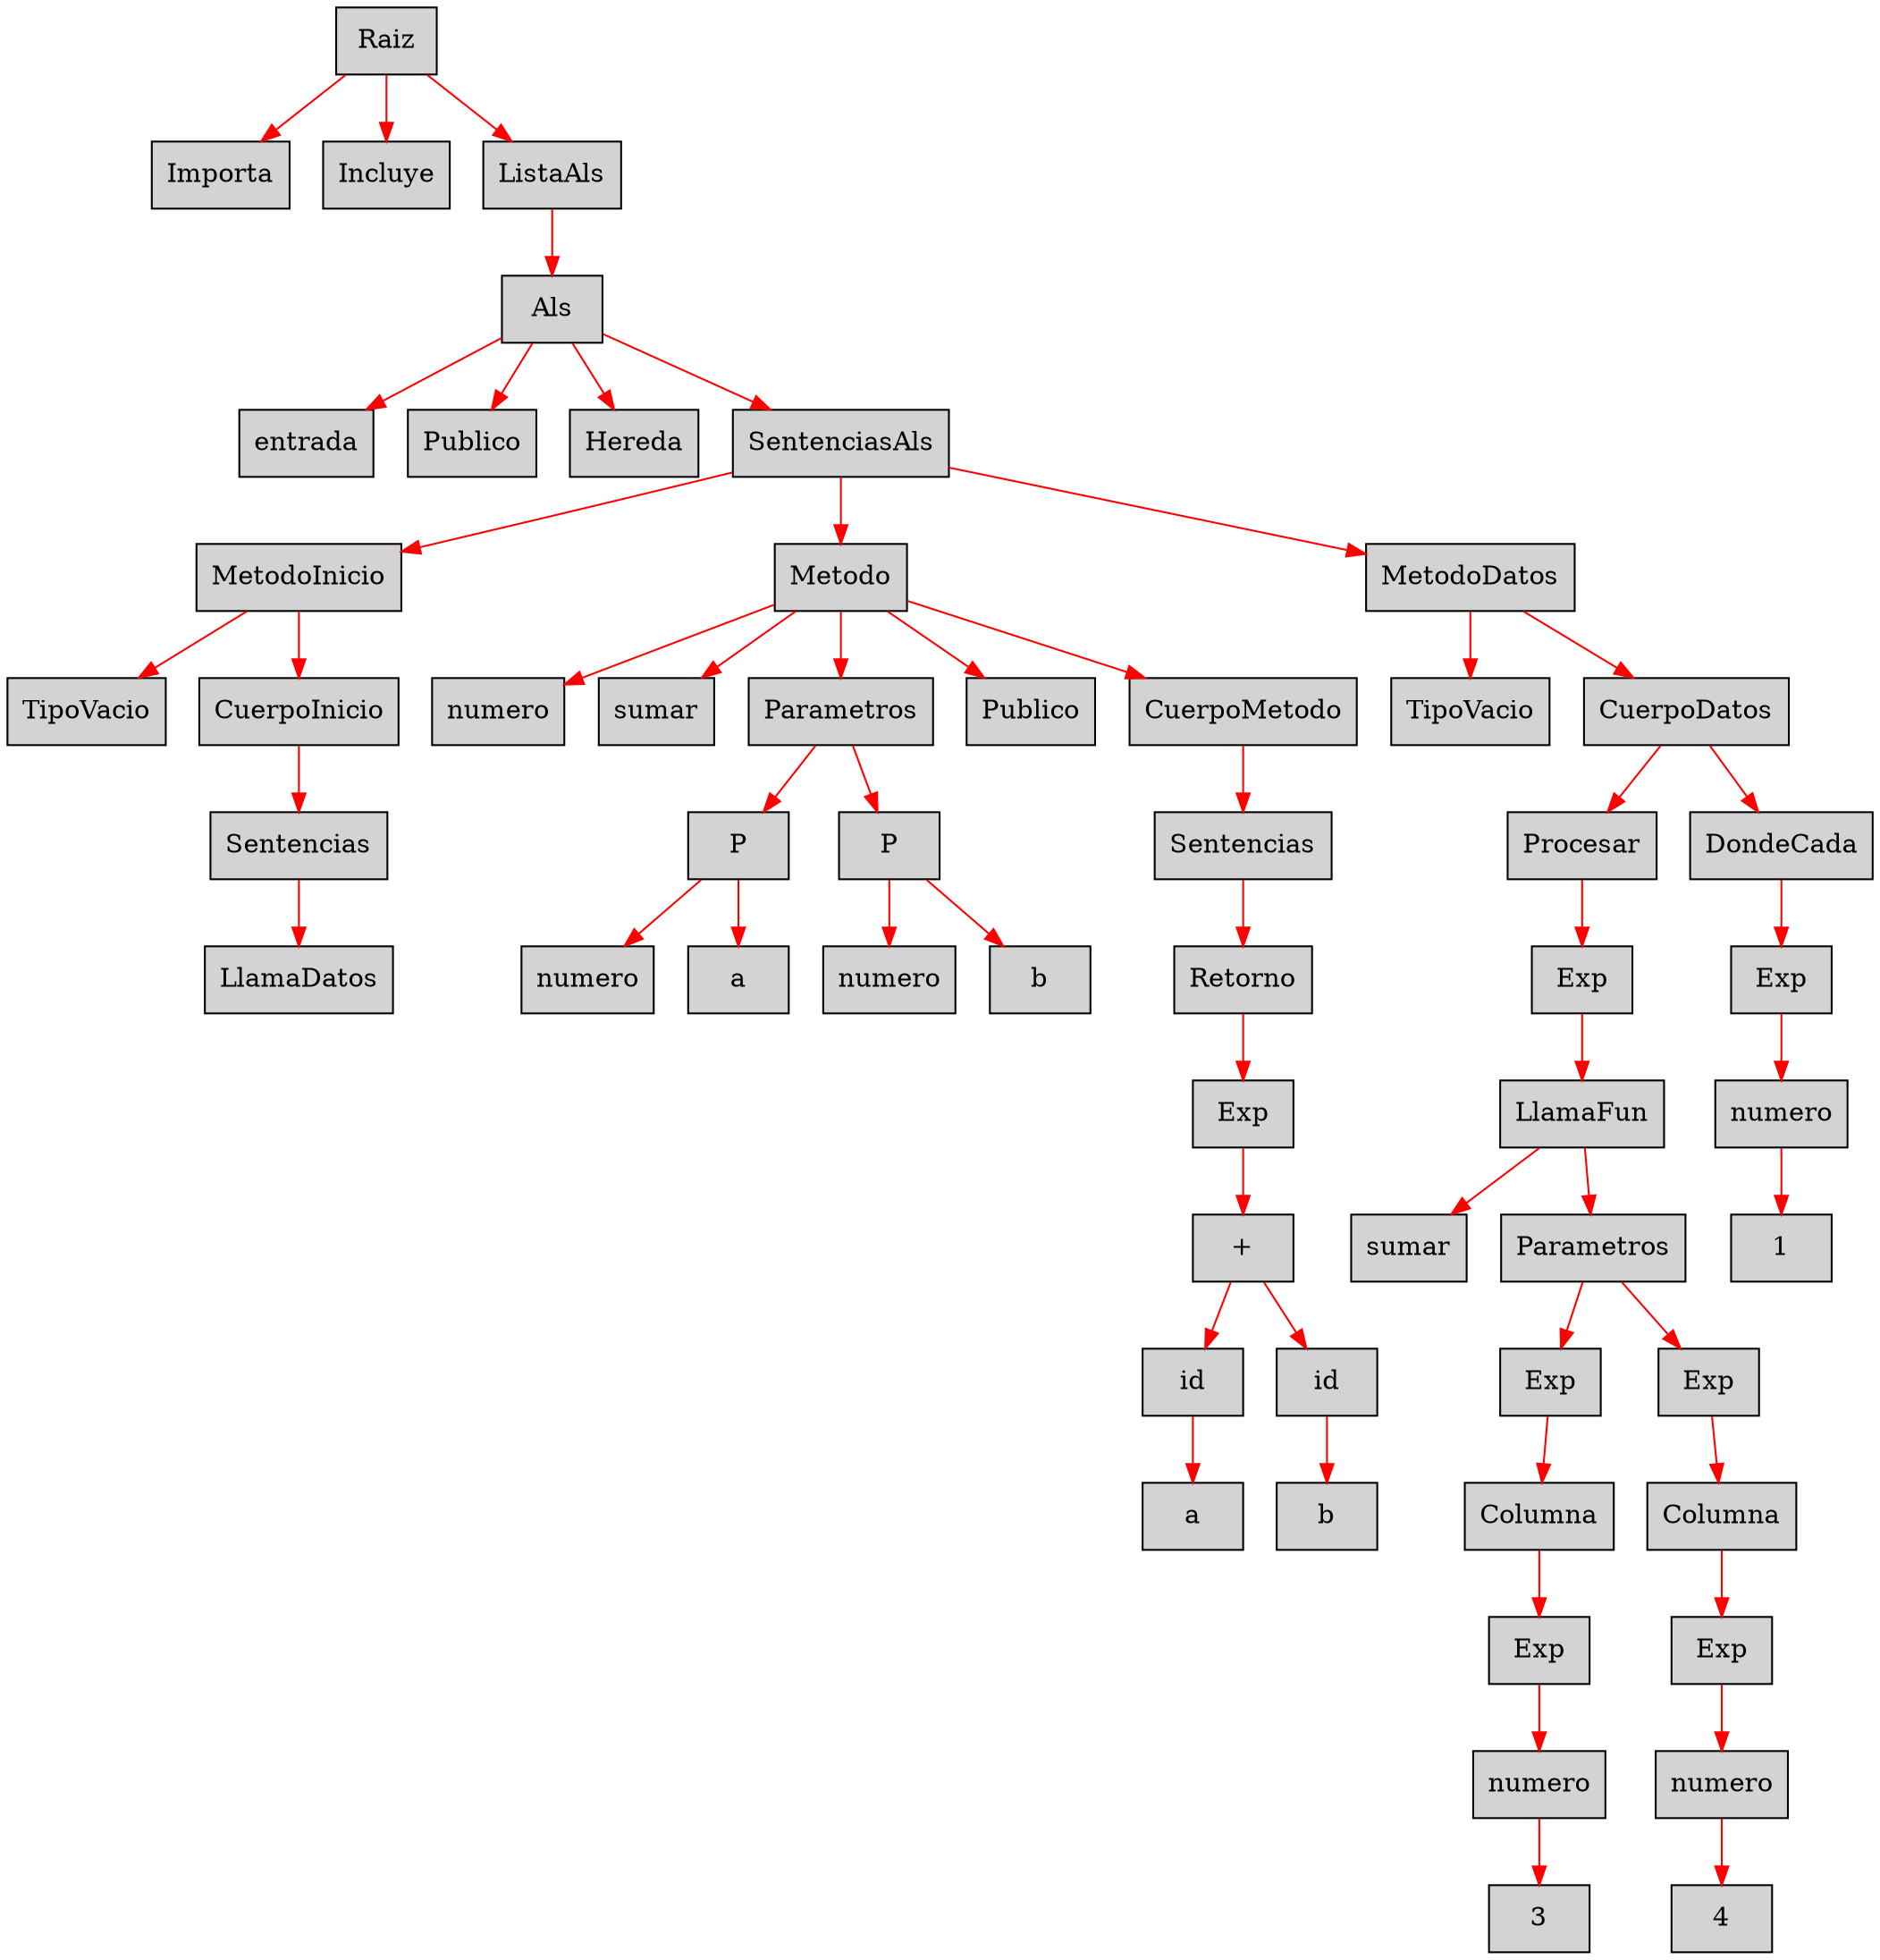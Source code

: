 digraph G {node[shape=box, style=filled]; edge[color=red]
node257882524[label="Raiz"];
 node257882524->node968233721;node968233721[label="Importa"];
 node257882524->node306354006;node306354006[label="Incluye"];
 node257882524->node1585572172;node1585572172[label="ListaAls"];
 node1585572172->node652966169;node652966169[label="Als"];
 node652966169->node792954599;node792954599[label="entrada"];
 node652966169->node691883134;node691883134[label="Publico"];
 node652966169->node2015824796;node2015824796[label="Hereda"];
 node652966169->node91850288;node91850288[label="SentenciasAls"];
 node91850288->node918445254;node918445254[label="MetodoInicio"];
 node918445254->node1965275347;node1965275347[label="TipoVacio"];
 node918445254->node899167744;node899167744[label="CuerpoInicio"];
 node899167744->node2090434181;node2090434181[label="Sentencias"];
 node2090434181->node939869628;node939869628[label="LlamaDatos"];
 node91850288->node1342740303;node1342740303[label="Metodo"];
 node1342740303->node617907064;node617907064[label="numero"];
 node1342740303->node319728689;node319728689[label="sumar"];
 node1342740303->node28582729;node28582729[label="Parametros"];
 node28582729->node353529567;node353529567[label="P"];
 node353529567->node366866502;node366866502[label="numero"];
 node353529567->node1943316968;node1943316968[label="a"];
 node28582729->node1398436528;node1398436528[label="P"];
 node1398436528->node1429772946;node1429772946[label="numero"];
 node1398436528->node790437811;node790437811[label="b"];
 node1342740303->node2043705425;node2043705425[label="Publico"];
 node1342740303->node2032097833;node2032097833[label="CuerpoMetodo"];
 node2032097833->node1759683474;node1759683474[label="Sentencias"];
 node1759683474->node793106874;node793106874[label="Retorno"];
 node793106874->node1429024499;node1429024499[label="Exp"];
 node1429024499->node1457580141;node1457580141[label="+"];
 node1457580141->node736313104;node736313104[label="id"];
 node736313104->node720026591;node720026591[label="a"];
 node1457580141->node369902279;node369902279[label="id"];
 node369902279->node1199465451;node1199465451[label="b"];
 node91850288->node1968693163;node1968693163[label="MetodoDatos"];
 node1968693163->node178042525;node178042525[label="TipoVacio"];
 node1968693163->node2129844083;node2129844083[label="CuerpoDatos"];
 node2129844083->node1252491901;node1252491901[label="Procesar"];
 node1252491901->node21407237;node21407237[label="Exp"];
 node21407237->node1854001390;node1854001390[label="LlamaFun"];
 node1854001390->node102812418;node102812418[label="sumar"];
 node1854001390->node1893864913;node1893864913[label="Parametros"];
 node1893864913->node1151394630;node1151394630[label="Exp"];
 node1151394630->node608587164;node608587164[label="Columna"];
 node608587164->node608107213;node608107213[label="Exp"];
 node608107213->node1142046470;node1142046470[label="numero"];
 node1142046470->node132861457;node132861457[label="3"];
 node1893864913->node290970077;node290970077[label="Exp"];
 node290970077->node1122804136;node1122804136[label="Columna"];
 node1122804136->node391335164;node391335164[label="Exp"];
 node391335164->node1242895297;node1242895297[label="numero"];
 node1242895297->node1696834159;node1696834159[label="4"];
 node2129844083->node1122348674;node1122348674[label="DondeCada"];
 node1122348674->node1331445390;node1331445390[label="Exp"];
 node1331445390->node766883775;node766883775[label="numero"];
 node766883775->node1442662588;node1442662588[label="1"];

}
